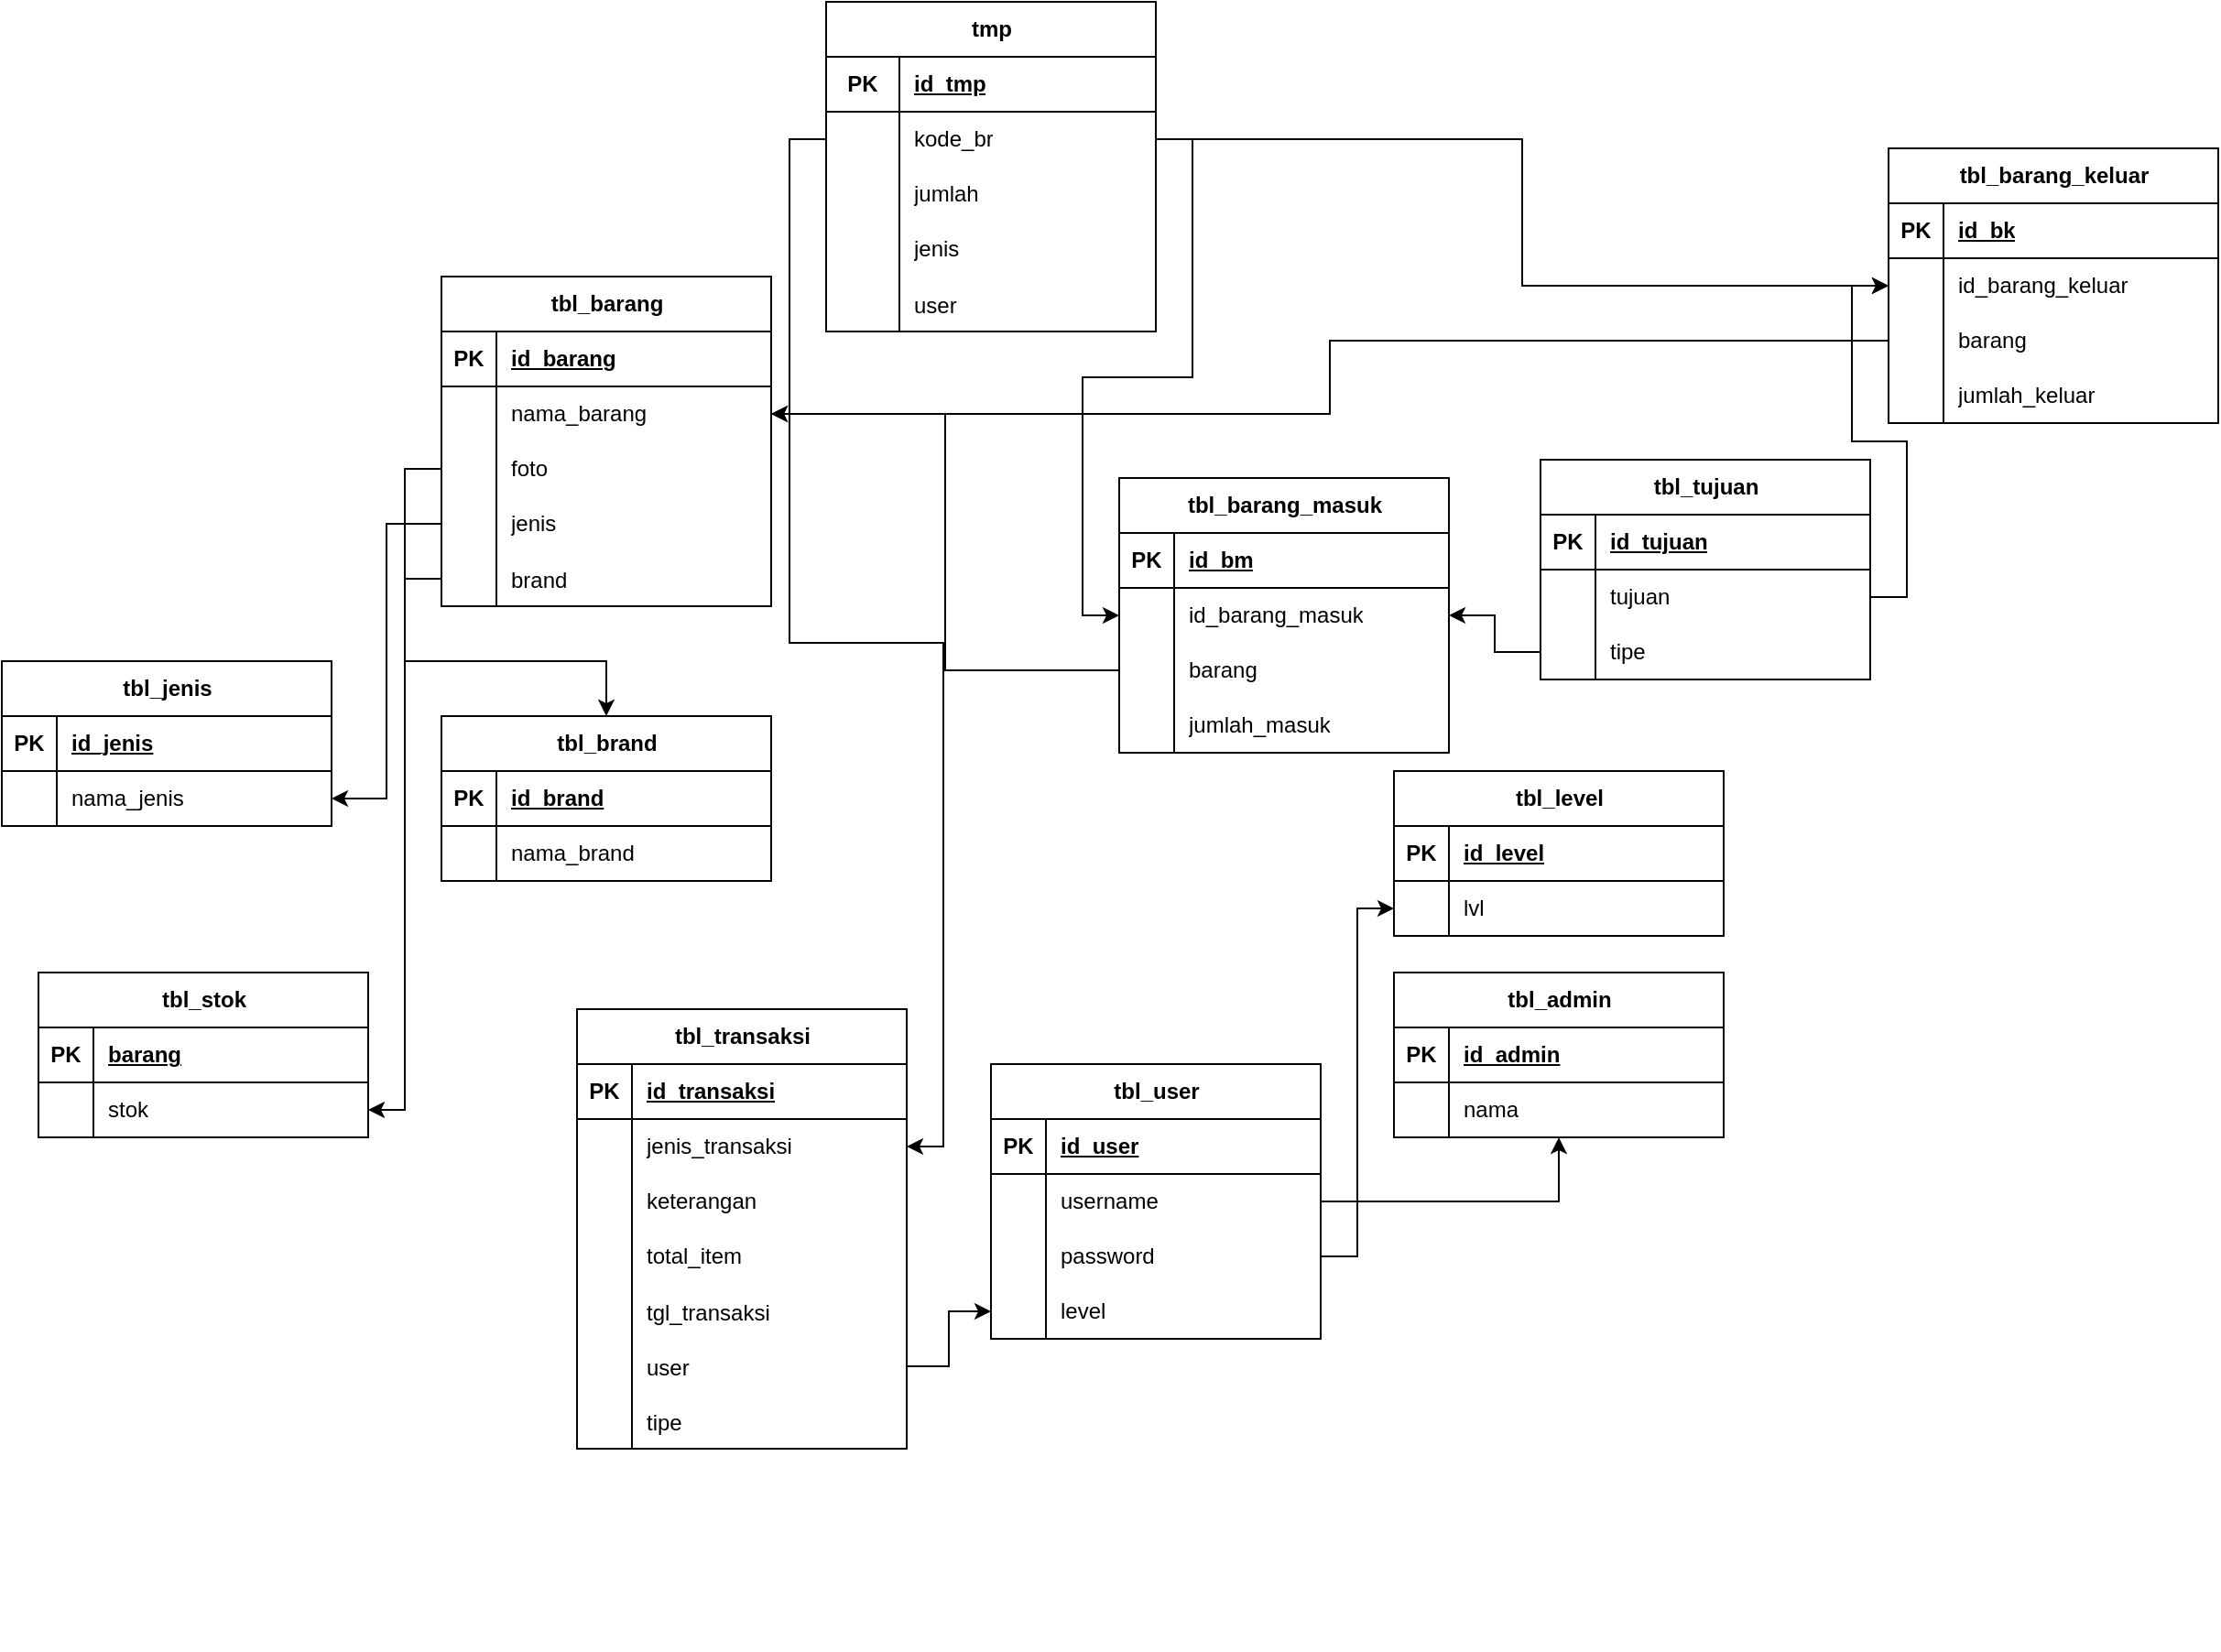 <mxfile version="21.6.5" type="github">
  <diagram name="Halaman-1" id="45WYbVgsrkK7jO_90EZm">
    <mxGraphModel dx="1750" dy="2124" grid="1" gridSize="10" guides="1" tooltips="1" connect="1" arrows="1" fold="1" page="1" pageScale="1" pageWidth="827" pageHeight="1169" math="0" shadow="0">
      <root>
        <mxCell id="0" />
        <mxCell id="1" parent="0" />
        <mxCell id="jUeEOdtiT_V-dBSOsI9o-40" value="tbl_tujuan" style="shape=table;startSize=30;container=1;collapsible=1;childLayout=tableLayout;fixedRows=1;rowLines=0;fontStyle=1;align=center;resizeLast=1;html=1;" parent="1" vertex="1">
          <mxGeometry x="850" y="180" width="180" height="120" as="geometry" />
        </mxCell>
        <mxCell id="jUeEOdtiT_V-dBSOsI9o-41" value="" style="shape=tableRow;horizontal=0;startSize=0;swimlaneHead=0;swimlaneBody=0;fillColor=none;collapsible=0;dropTarget=0;points=[[0,0.5],[1,0.5]];portConstraint=eastwest;top=0;left=0;right=0;bottom=1;" parent="jUeEOdtiT_V-dBSOsI9o-40" vertex="1">
          <mxGeometry y="30" width="180" height="30" as="geometry" />
        </mxCell>
        <mxCell id="jUeEOdtiT_V-dBSOsI9o-42" value="PK" style="shape=partialRectangle;connectable=0;fillColor=none;top=0;left=0;bottom=0;right=0;fontStyle=1;overflow=hidden;whiteSpace=wrap;html=1;" parent="jUeEOdtiT_V-dBSOsI9o-41" vertex="1">
          <mxGeometry width="30" height="30" as="geometry">
            <mxRectangle width="30" height="30" as="alternateBounds" />
          </mxGeometry>
        </mxCell>
        <mxCell id="jUeEOdtiT_V-dBSOsI9o-43" value="id_tujuan" style="shape=partialRectangle;connectable=0;fillColor=none;top=0;left=0;bottom=0;right=0;align=left;spacingLeft=6;fontStyle=5;overflow=hidden;whiteSpace=wrap;html=1;" parent="jUeEOdtiT_V-dBSOsI9o-41" vertex="1">
          <mxGeometry x="30" width="150" height="30" as="geometry">
            <mxRectangle width="150" height="30" as="alternateBounds" />
          </mxGeometry>
        </mxCell>
        <mxCell id="jUeEOdtiT_V-dBSOsI9o-44" value="" style="shape=tableRow;horizontal=0;startSize=0;swimlaneHead=0;swimlaneBody=0;fillColor=none;collapsible=0;dropTarget=0;points=[[0,0.5],[1,0.5]];portConstraint=eastwest;top=0;left=0;right=0;bottom=0;" parent="jUeEOdtiT_V-dBSOsI9o-40" vertex="1">
          <mxGeometry y="60" width="180" height="30" as="geometry" />
        </mxCell>
        <mxCell id="jUeEOdtiT_V-dBSOsI9o-45" value="" style="shape=partialRectangle;connectable=0;fillColor=none;top=0;left=0;bottom=0;right=0;editable=1;overflow=hidden;whiteSpace=wrap;html=1;" parent="jUeEOdtiT_V-dBSOsI9o-44" vertex="1">
          <mxGeometry width="30" height="30" as="geometry">
            <mxRectangle width="30" height="30" as="alternateBounds" />
          </mxGeometry>
        </mxCell>
        <mxCell id="jUeEOdtiT_V-dBSOsI9o-46" value="tujuan" style="shape=partialRectangle;connectable=0;fillColor=none;top=0;left=0;bottom=0;right=0;align=left;spacingLeft=6;overflow=hidden;whiteSpace=wrap;html=1;" parent="jUeEOdtiT_V-dBSOsI9o-44" vertex="1">
          <mxGeometry x="30" width="150" height="30" as="geometry">
            <mxRectangle width="150" height="30" as="alternateBounds" />
          </mxGeometry>
        </mxCell>
        <mxCell id="jUeEOdtiT_V-dBSOsI9o-47" value="" style="shape=tableRow;horizontal=0;startSize=0;swimlaneHead=0;swimlaneBody=0;fillColor=none;collapsible=0;dropTarget=0;points=[[0,0.5],[1,0.5]];portConstraint=eastwest;top=0;left=0;right=0;bottom=0;" parent="jUeEOdtiT_V-dBSOsI9o-40" vertex="1">
          <mxGeometry y="90" width="180" height="30" as="geometry" />
        </mxCell>
        <mxCell id="jUeEOdtiT_V-dBSOsI9o-48" value="" style="shape=partialRectangle;connectable=0;fillColor=none;top=0;left=0;bottom=0;right=0;editable=1;overflow=hidden;whiteSpace=wrap;html=1;" parent="jUeEOdtiT_V-dBSOsI9o-47" vertex="1">
          <mxGeometry width="30" height="30" as="geometry">
            <mxRectangle width="30" height="30" as="alternateBounds" />
          </mxGeometry>
        </mxCell>
        <mxCell id="jUeEOdtiT_V-dBSOsI9o-49" value="tipe" style="shape=partialRectangle;connectable=0;fillColor=none;top=0;left=0;bottom=0;right=0;align=left;spacingLeft=6;overflow=hidden;whiteSpace=wrap;html=1;" parent="jUeEOdtiT_V-dBSOsI9o-47" vertex="1">
          <mxGeometry x="30" width="150" height="30" as="geometry">
            <mxRectangle width="150" height="30" as="alternateBounds" />
          </mxGeometry>
        </mxCell>
        <mxCell id="jUeEOdtiT_V-dBSOsI9o-53" value="tbl_barang_keluar" style="shape=table;startSize=30;container=1;collapsible=1;childLayout=tableLayout;fixedRows=1;rowLines=0;fontStyle=1;align=center;resizeLast=1;html=1;" parent="1" vertex="1">
          <mxGeometry x="1040" y="10" width="180" height="150" as="geometry" />
        </mxCell>
        <mxCell id="jUeEOdtiT_V-dBSOsI9o-54" value="" style="shape=tableRow;horizontal=0;startSize=0;swimlaneHead=0;swimlaneBody=0;fillColor=none;collapsible=0;dropTarget=0;points=[[0,0.5],[1,0.5]];portConstraint=eastwest;top=0;left=0;right=0;bottom=1;" parent="jUeEOdtiT_V-dBSOsI9o-53" vertex="1">
          <mxGeometry y="30" width="180" height="30" as="geometry" />
        </mxCell>
        <mxCell id="jUeEOdtiT_V-dBSOsI9o-55" value="PK" style="shape=partialRectangle;connectable=0;fillColor=none;top=0;left=0;bottom=0;right=0;fontStyle=1;overflow=hidden;whiteSpace=wrap;html=1;" parent="jUeEOdtiT_V-dBSOsI9o-54" vertex="1">
          <mxGeometry width="30" height="30" as="geometry">
            <mxRectangle width="30" height="30" as="alternateBounds" />
          </mxGeometry>
        </mxCell>
        <mxCell id="jUeEOdtiT_V-dBSOsI9o-56" value="id_bk" style="shape=partialRectangle;connectable=0;fillColor=none;top=0;left=0;bottom=0;right=0;align=left;spacingLeft=6;fontStyle=5;overflow=hidden;whiteSpace=wrap;html=1;" parent="jUeEOdtiT_V-dBSOsI9o-54" vertex="1">
          <mxGeometry x="30" width="150" height="30" as="geometry">
            <mxRectangle width="150" height="30" as="alternateBounds" />
          </mxGeometry>
        </mxCell>
        <mxCell id="jUeEOdtiT_V-dBSOsI9o-57" value="" style="shape=tableRow;horizontal=0;startSize=0;swimlaneHead=0;swimlaneBody=0;fillColor=none;collapsible=0;dropTarget=0;points=[[0,0.5],[1,0.5]];portConstraint=eastwest;top=0;left=0;right=0;bottom=0;" parent="jUeEOdtiT_V-dBSOsI9o-53" vertex="1">
          <mxGeometry y="60" width="180" height="30" as="geometry" />
        </mxCell>
        <mxCell id="jUeEOdtiT_V-dBSOsI9o-58" value="" style="shape=partialRectangle;connectable=0;fillColor=none;top=0;left=0;bottom=0;right=0;editable=1;overflow=hidden;whiteSpace=wrap;html=1;" parent="jUeEOdtiT_V-dBSOsI9o-57" vertex="1">
          <mxGeometry width="30" height="30" as="geometry">
            <mxRectangle width="30" height="30" as="alternateBounds" />
          </mxGeometry>
        </mxCell>
        <mxCell id="jUeEOdtiT_V-dBSOsI9o-59" value="id_barang_keluar" style="shape=partialRectangle;connectable=0;fillColor=none;top=0;left=0;bottom=0;right=0;align=left;spacingLeft=6;overflow=hidden;whiteSpace=wrap;html=1;" parent="jUeEOdtiT_V-dBSOsI9o-57" vertex="1">
          <mxGeometry x="30" width="150" height="30" as="geometry">
            <mxRectangle width="150" height="30" as="alternateBounds" />
          </mxGeometry>
        </mxCell>
        <mxCell id="jUeEOdtiT_V-dBSOsI9o-60" value="" style="shape=tableRow;horizontal=0;startSize=0;swimlaneHead=0;swimlaneBody=0;fillColor=none;collapsible=0;dropTarget=0;points=[[0,0.5],[1,0.5]];portConstraint=eastwest;top=0;left=0;right=0;bottom=0;" parent="jUeEOdtiT_V-dBSOsI9o-53" vertex="1">
          <mxGeometry y="90" width="180" height="30" as="geometry" />
        </mxCell>
        <mxCell id="jUeEOdtiT_V-dBSOsI9o-61" value="" style="shape=partialRectangle;connectable=0;fillColor=none;top=0;left=0;bottom=0;right=0;editable=1;overflow=hidden;whiteSpace=wrap;html=1;" parent="jUeEOdtiT_V-dBSOsI9o-60" vertex="1">
          <mxGeometry width="30" height="30" as="geometry">
            <mxRectangle width="30" height="30" as="alternateBounds" />
          </mxGeometry>
        </mxCell>
        <mxCell id="jUeEOdtiT_V-dBSOsI9o-62" value="barang" style="shape=partialRectangle;connectable=0;fillColor=none;top=0;left=0;bottom=0;right=0;align=left;spacingLeft=6;overflow=hidden;whiteSpace=wrap;html=1;" parent="jUeEOdtiT_V-dBSOsI9o-60" vertex="1">
          <mxGeometry x="30" width="150" height="30" as="geometry">
            <mxRectangle width="150" height="30" as="alternateBounds" />
          </mxGeometry>
        </mxCell>
        <mxCell id="jUeEOdtiT_V-dBSOsI9o-63" value="" style="shape=tableRow;horizontal=0;startSize=0;swimlaneHead=0;swimlaneBody=0;fillColor=none;collapsible=0;dropTarget=0;points=[[0,0.5],[1,0.5]];portConstraint=eastwest;top=0;left=0;right=0;bottom=0;" parent="jUeEOdtiT_V-dBSOsI9o-53" vertex="1">
          <mxGeometry y="120" width="180" height="30" as="geometry" />
        </mxCell>
        <mxCell id="jUeEOdtiT_V-dBSOsI9o-64" value="" style="shape=partialRectangle;connectable=0;fillColor=none;top=0;left=0;bottom=0;right=0;editable=1;overflow=hidden;whiteSpace=wrap;html=1;" parent="jUeEOdtiT_V-dBSOsI9o-63" vertex="1">
          <mxGeometry width="30" height="30" as="geometry">
            <mxRectangle width="30" height="30" as="alternateBounds" />
          </mxGeometry>
        </mxCell>
        <mxCell id="jUeEOdtiT_V-dBSOsI9o-65" value="jumlah_keluar" style="shape=partialRectangle;connectable=0;fillColor=none;top=0;left=0;bottom=0;right=0;align=left;spacingLeft=6;overflow=hidden;whiteSpace=wrap;html=1;" parent="jUeEOdtiT_V-dBSOsI9o-63" vertex="1">
          <mxGeometry x="30" width="150" height="30" as="geometry">
            <mxRectangle width="150" height="30" as="alternateBounds" />
          </mxGeometry>
        </mxCell>
        <mxCell id="jUeEOdtiT_V-dBSOsI9o-66" value="tbl_admin" style="shape=table;startSize=30;container=1;collapsible=1;childLayout=tableLayout;fixedRows=1;rowLines=0;fontStyle=1;align=center;resizeLast=1;html=1;" parent="1" vertex="1">
          <mxGeometry x="770" y="460" width="180" height="90" as="geometry" />
        </mxCell>
        <mxCell id="jUeEOdtiT_V-dBSOsI9o-67" value="" style="shape=tableRow;horizontal=0;startSize=0;swimlaneHead=0;swimlaneBody=0;fillColor=none;collapsible=0;dropTarget=0;points=[[0,0.5],[1,0.5]];portConstraint=eastwest;top=0;left=0;right=0;bottom=1;" parent="jUeEOdtiT_V-dBSOsI9o-66" vertex="1">
          <mxGeometry y="30" width="180" height="30" as="geometry" />
        </mxCell>
        <mxCell id="jUeEOdtiT_V-dBSOsI9o-68" value="PK" style="shape=partialRectangle;connectable=0;fillColor=none;top=0;left=0;bottom=0;right=0;fontStyle=1;overflow=hidden;whiteSpace=wrap;html=1;" parent="jUeEOdtiT_V-dBSOsI9o-67" vertex="1">
          <mxGeometry width="30" height="30" as="geometry">
            <mxRectangle width="30" height="30" as="alternateBounds" />
          </mxGeometry>
        </mxCell>
        <mxCell id="jUeEOdtiT_V-dBSOsI9o-69" value="id_admin" style="shape=partialRectangle;connectable=0;fillColor=none;top=0;left=0;bottom=0;right=0;align=left;spacingLeft=6;fontStyle=5;overflow=hidden;whiteSpace=wrap;html=1;" parent="jUeEOdtiT_V-dBSOsI9o-67" vertex="1">
          <mxGeometry x="30" width="150" height="30" as="geometry">
            <mxRectangle width="150" height="30" as="alternateBounds" />
          </mxGeometry>
        </mxCell>
        <mxCell id="jUeEOdtiT_V-dBSOsI9o-70" value="" style="shape=tableRow;horizontal=0;startSize=0;swimlaneHead=0;swimlaneBody=0;fillColor=none;collapsible=0;dropTarget=0;points=[[0,0.5],[1,0.5]];portConstraint=eastwest;top=0;left=0;right=0;bottom=0;" parent="jUeEOdtiT_V-dBSOsI9o-66" vertex="1">
          <mxGeometry y="60" width="180" height="30" as="geometry" />
        </mxCell>
        <mxCell id="jUeEOdtiT_V-dBSOsI9o-71" value="" style="shape=partialRectangle;connectable=0;fillColor=none;top=0;left=0;bottom=0;right=0;editable=1;overflow=hidden;whiteSpace=wrap;html=1;" parent="jUeEOdtiT_V-dBSOsI9o-70" vertex="1">
          <mxGeometry width="30" height="30" as="geometry">
            <mxRectangle width="30" height="30" as="alternateBounds" />
          </mxGeometry>
        </mxCell>
        <mxCell id="jUeEOdtiT_V-dBSOsI9o-72" value="nama" style="shape=partialRectangle;connectable=0;fillColor=none;top=0;left=0;bottom=0;right=0;align=left;spacingLeft=6;overflow=hidden;whiteSpace=wrap;html=1;" parent="jUeEOdtiT_V-dBSOsI9o-70" vertex="1">
          <mxGeometry x="30" width="150" height="30" as="geometry">
            <mxRectangle width="150" height="30" as="alternateBounds" />
          </mxGeometry>
        </mxCell>
        <mxCell id="jUeEOdtiT_V-dBSOsI9o-79" value="tbl_jenis" style="shape=table;startSize=30;container=1;collapsible=1;childLayout=tableLayout;fixedRows=1;rowLines=0;fontStyle=1;align=center;resizeLast=1;html=1;" parent="1" vertex="1">
          <mxGeometry x="10" y="290" width="180" height="90" as="geometry" />
        </mxCell>
        <mxCell id="jUeEOdtiT_V-dBSOsI9o-80" value="" style="shape=tableRow;horizontal=0;startSize=0;swimlaneHead=0;swimlaneBody=0;fillColor=none;collapsible=0;dropTarget=0;points=[[0,0.5],[1,0.5]];portConstraint=eastwest;top=0;left=0;right=0;bottom=1;" parent="jUeEOdtiT_V-dBSOsI9o-79" vertex="1">
          <mxGeometry y="30" width="180" height="30" as="geometry" />
        </mxCell>
        <mxCell id="jUeEOdtiT_V-dBSOsI9o-81" value="PK" style="shape=partialRectangle;connectable=0;fillColor=none;top=0;left=0;bottom=0;right=0;fontStyle=1;overflow=hidden;whiteSpace=wrap;html=1;" parent="jUeEOdtiT_V-dBSOsI9o-80" vertex="1">
          <mxGeometry width="30" height="30" as="geometry">
            <mxRectangle width="30" height="30" as="alternateBounds" />
          </mxGeometry>
        </mxCell>
        <mxCell id="jUeEOdtiT_V-dBSOsI9o-82" value="id_jenis" style="shape=partialRectangle;connectable=0;fillColor=none;top=0;left=0;bottom=0;right=0;align=left;spacingLeft=6;fontStyle=5;overflow=hidden;whiteSpace=wrap;html=1;" parent="jUeEOdtiT_V-dBSOsI9o-80" vertex="1">
          <mxGeometry x="30" width="150" height="30" as="geometry">
            <mxRectangle width="150" height="30" as="alternateBounds" />
          </mxGeometry>
        </mxCell>
        <mxCell id="jUeEOdtiT_V-dBSOsI9o-83" value="" style="shape=tableRow;horizontal=0;startSize=0;swimlaneHead=0;swimlaneBody=0;fillColor=none;collapsible=0;dropTarget=0;points=[[0,0.5],[1,0.5]];portConstraint=eastwest;top=0;left=0;right=0;bottom=0;" parent="jUeEOdtiT_V-dBSOsI9o-79" vertex="1">
          <mxGeometry y="60" width="180" height="30" as="geometry" />
        </mxCell>
        <mxCell id="jUeEOdtiT_V-dBSOsI9o-84" value="" style="shape=partialRectangle;connectable=0;fillColor=none;top=0;left=0;bottom=0;right=0;editable=1;overflow=hidden;whiteSpace=wrap;html=1;" parent="jUeEOdtiT_V-dBSOsI9o-83" vertex="1">
          <mxGeometry width="30" height="30" as="geometry">
            <mxRectangle width="30" height="30" as="alternateBounds" />
          </mxGeometry>
        </mxCell>
        <mxCell id="jUeEOdtiT_V-dBSOsI9o-85" value="nama_jenis" style="shape=partialRectangle;connectable=0;fillColor=none;top=0;left=0;bottom=0;right=0;align=left;spacingLeft=6;overflow=hidden;whiteSpace=wrap;html=1;" parent="jUeEOdtiT_V-dBSOsI9o-83" vertex="1">
          <mxGeometry x="30" width="150" height="30" as="geometry">
            <mxRectangle width="150" height="30" as="alternateBounds" />
          </mxGeometry>
        </mxCell>
        <mxCell id="jUeEOdtiT_V-dBSOsI9o-92" value="tbl_barang_masuk" style="shape=table;startSize=30;container=1;collapsible=1;childLayout=tableLayout;fixedRows=1;rowLines=0;fontStyle=1;align=center;resizeLast=1;html=1;" parent="1" vertex="1">
          <mxGeometry x="620" y="190" width="180" height="150" as="geometry" />
        </mxCell>
        <mxCell id="jUeEOdtiT_V-dBSOsI9o-93" value="" style="shape=tableRow;horizontal=0;startSize=0;swimlaneHead=0;swimlaneBody=0;fillColor=none;collapsible=0;dropTarget=0;points=[[0,0.5],[1,0.5]];portConstraint=eastwest;top=0;left=0;right=0;bottom=1;" parent="jUeEOdtiT_V-dBSOsI9o-92" vertex="1">
          <mxGeometry y="30" width="180" height="30" as="geometry" />
        </mxCell>
        <mxCell id="jUeEOdtiT_V-dBSOsI9o-94" value="PK" style="shape=partialRectangle;connectable=0;fillColor=none;top=0;left=0;bottom=0;right=0;fontStyle=1;overflow=hidden;whiteSpace=wrap;html=1;" parent="jUeEOdtiT_V-dBSOsI9o-93" vertex="1">
          <mxGeometry width="30" height="30" as="geometry">
            <mxRectangle width="30" height="30" as="alternateBounds" />
          </mxGeometry>
        </mxCell>
        <mxCell id="jUeEOdtiT_V-dBSOsI9o-95" value="id_bm" style="shape=partialRectangle;connectable=0;fillColor=none;top=0;left=0;bottom=0;right=0;align=left;spacingLeft=6;fontStyle=5;overflow=hidden;whiteSpace=wrap;html=1;" parent="jUeEOdtiT_V-dBSOsI9o-93" vertex="1">
          <mxGeometry x="30" width="150" height="30" as="geometry">
            <mxRectangle width="150" height="30" as="alternateBounds" />
          </mxGeometry>
        </mxCell>
        <mxCell id="jUeEOdtiT_V-dBSOsI9o-96" value="" style="shape=tableRow;horizontal=0;startSize=0;swimlaneHead=0;swimlaneBody=0;fillColor=none;collapsible=0;dropTarget=0;points=[[0,0.5],[1,0.5]];portConstraint=eastwest;top=0;left=0;right=0;bottom=0;" parent="jUeEOdtiT_V-dBSOsI9o-92" vertex="1">
          <mxGeometry y="60" width="180" height="30" as="geometry" />
        </mxCell>
        <mxCell id="jUeEOdtiT_V-dBSOsI9o-97" value="" style="shape=partialRectangle;connectable=0;fillColor=none;top=0;left=0;bottom=0;right=0;editable=1;overflow=hidden;whiteSpace=wrap;html=1;" parent="jUeEOdtiT_V-dBSOsI9o-96" vertex="1">
          <mxGeometry width="30" height="30" as="geometry">
            <mxRectangle width="30" height="30" as="alternateBounds" />
          </mxGeometry>
        </mxCell>
        <mxCell id="jUeEOdtiT_V-dBSOsI9o-98" value="id_barang_masuk" style="shape=partialRectangle;connectable=0;fillColor=none;top=0;left=0;bottom=0;right=0;align=left;spacingLeft=6;overflow=hidden;whiteSpace=wrap;html=1;" parent="jUeEOdtiT_V-dBSOsI9o-96" vertex="1">
          <mxGeometry x="30" width="150" height="30" as="geometry">
            <mxRectangle width="150" height="30" as="alternateBounds" />
          </mxGeometry>
        </mxCell>
        <mxCell id="jUeEOdtiT_V-dBSOsI9o-99" value="" style="shape=tableRow;horizontal=0;startSize=0;swimlaneHead=0;swimlaneBody=0;fillColor=none;collapsible=0;dropTarget=0;points=[[0,0.5],[1,0.5]];portConstraint=eastwest;top=0;left=0;right=0;bottom=0;" parent="jUeEOdtiT_V-dBSOsI9o-92" vertex="1">
          <mxGeometry y="90" width="180" height="30" as="geometry" />
        </mxCell>
        <mxCell id="jUeEOdtiT_V-dBSOsI9o-100" value="" style="shape=partialRectangle;connectable=0;fillColor=none;top=0;left=0;bottom=0;right=0;editable=1;overflow=hidden;whiteSpace=wrap;html=1;" parent="jUeEOdtiT_V-dBSOsI9o-99" vertex="1">
          <mxGeometry width="30" height="30" as="geometry">
            <mxRectangle width="30" height="30" as="alternateBounds" />
          </mxGeometry>
        </mxCell>
        <mxCell id="jUeEOdtiT_V-dBSOsI9o-101" value="barang" style="shape=partialRectangle;connectable=0;fillColor=none;top=0;left=0;bottom=0;right=0;align=left;spacingLeft=6;overflow=hidden;whiteSpace=wrap;html=1;" parent="jUeEOdtiT_V-dBSOsI9o-99" vertex="1">
          <mxGeometry x="30" width="150" height="30" as="geometry">
            <mxRectangle width="150" height="30" as="alternateBounds" />
          </mxGeometry>
        </mxCell>
        <mxCell id="jUeEOdtiT_V-dBSOsI9o-102" value="" style="shape=tableRow;horizontal=0;startSize=0;swimlaneHead=0;swimlaneBody=0;fillColor=none;collapsible=0;dropTarget=0;points=[[0,0.5],[1,0.5]];portConstraint=eastwest;top=0;left=0;right=0;bottom=0;" parent="jUeEOdtiT_V-dBSOsI9o-92" vertex="1">
          <mxGeometry y="120" width="180" height="30" as="geometry" />
        </mxCell>
        <mxCell id="jUeEOdtiT_V-dBSOsI9o-103" value="" style="shape=partialRectangle;connectable=0;fillColor=none;top=0;left=0;bottom=0;right=0;editable=1;overflow=hidden;whiteSpace=wrap;html=1;" parent="jUeEOdtiT_V-dBSOsI9o-102" vertex="1">
          <mxGeometry width="30" height="30" as="geometry">
            <mxRectangle width="30" height="30" as="alternateBounds" />
          </mxGeometry>
        </mxCell>
        <mxCell id="jUeEOdtiT_V-dBSOsI9o-104" value="jumlah_masuk" style="shape=partialRectangle;connectable=0;fillColor=none;top=0;left=0;bottom=0;right=0;align=left;spacingLeft=6;overflow=hidden;whiteSpace=wrap;html=1;" parent="jUeEOdtiT_V-dBSOsI9o-102" vertex="1">
          <mxGeometry x="30" width="150" height="30" as="geometry">
            <mxRectangle width="150" height="30" as="alternateBounds" />
          </mxGeometry>
        </mxCell>
        <mxCell id="jUeEOdtiT_V-dBSOsI9o-105" value="tbl_user" style="shape=table;startSize=30;container=1;collapsible=1;childLayout=tableLayout;fixedRows=1;rowLines=0;fontStyle=1;align=center;resizeLast=1;html=1;" parent="1" vertex="1">
          <mxGeometry x="550" y="510" width="180" height="150" as="geometry" />
        </mxCell>
        <mxCell id="jUeEOdtiT_V-dBSOsI9o-106" value="" style="shape=tableRow;horizontal=0;startSize=0;swimlaneHead=0;swimlaneBody=0;fillColor=none;collapsible=0;dropTarget=0;points=[[0,0.5],[1,0.5]];portConstraint=eastwest;top=0;left=0;right=0;bottom=1;" parent="jUeEOdtiT_V-dBSOsI9o-105" vertex="1">
          <mxGeometry y="30" width="180" height="30" as="geometry" />
        </mxCell>
        <mxCell id="jUeEOdtiT_V-dBSOsI9o-107" value="PK" style="shape=partialRectangle;connectable=0;fillColor=none;top=0;left=0;bottom=0;right=0;fontStyle=1;overflow=hidden;whiteSpace=wrap;html=1;" parent="jUeEOdtiT_V-dBSOsI9o-106" vertex="1">
          <mxGeometry width="30" height="30" as="geometry">
            <mxRectangle width="30" height="30" as="alternateBounds" />
          </mxGeometry>
        </mxCell>
        <mxCell id="jUeEOdtiT_V-dBSOsI9o-108" value="id_user" style="shape=partialRectangle;connectable=0;fillColor=none;top=0;left=0;bottom=0;right=0;align=left;spacingLeft=6;fontStyle=5;overflow=hidden;whiteSpace=wrap;html=1;" parent="jUeEOdtiT_V-dBSOsI9o-106" vertex="1">
          <mxGeometry x="30" width="150" height="30" as="geometry">
            <mxRectangle width="150" height="30" as="alternateBounds" />
          </mxGeometry>
        </mxCell>
        <mxCell id="jUeEOdtiT_V-dBSOsI9o-109" value="" style="shape=tableRow;horizontal=0;startSize=0;swimlaneHead=0;swimlaneBody=0;fillColor=none;collapsible=0;dropTarget=0;points=[[0,0.5],[1,0.5]];portConstraint=eastwest;top=0;left=0;right=0;bottom=0;" parent="jUeEOdtiT_V-dBSOsI9o-105" vertex="1">
          <mxGeometry y="60" width="180" height="30" as="geometry" />
        </mxCell>
        <mxCell id="jUeEOdtiT_V-dBSOsI9o-110" value="" style="shape=partialRectangle;connectable=0;fillColor=none;top=0;left=0;bottom=0;right=0;editable=1;overflow=hidden;whiteSpace=wrap;html=1;" parent="jUeEOdtiT_V-dBSOsI9o-109" vertex="1">
          <mxGeometry width="30" height="30" as="geometry">
            <mxRectangle width="30" height="30" as="alternateBounds" />
          </mxGeometry>
        </mxCell>
        <mxCell id="jUeEOdtiT_V-dBSOsI9o-111" value="username" style="shape=partialRectangle;connectable=0;fillColor=none;top=0;left=0;bottom=0;right=0;align=left;spacingLeft=6;overflow=hidden;whiteSpace=wrap;html=1;" parent="jUeEOdtiT_V-dBSOsI9o-109" vertex="1">
          <mxGeometry x="30" width="150" height="30" as="geometry">
            <mxRectangle width="150" height="30" as="alternateBounds" />
          </mxGeometry>
        </mxCell>
        <mxCell id="jUeEOdtiT_V-dBSOsI9o-112" value="" style="shape=tableRow;horizontal=0;startSize=0;swimlaneHead=0;swimlaneBody=0;fillColor=none;collapsible=0;dropTarget=0;points=[[0,0.5],[1,0.5]];portConstraint=eastwest;top=0;left=0;right=0;bottom=0;" parent="jUeEOdtiT_V-dBSOsI9o-105" vertex="1">
          <mxGeometry y="90" width="180" height="30" as="geometry" />
        </mxCell>
        <mxCell id="jUeEOdtiT_V-dBSOsI9o-113" value="" style="shape=partialRectangle;connectable=0;fillColor=none;top=0;left=0;bottom=0;right=0;editable=1;overflow=hidden;whiteSpace=wrap;html=1;" parent="jUeEOdtiT_V-dBSOsI9o-112" vertex="1">
          <mxGeometry width="30" height="30" as="geometry">
            <mxRectangle width="30" height="30" as="alternateBounds" />
          </mxGeometry>
        </mxCell>
        <mxCell id="jUeEOdtiT_V-dBSOsI9o-114" value="password" style="shape=partialRectangle;connectable=0;fillColor=none;top=0;left=0;bottom=0;right=0;align=left;spacingLeft=6;overflow=hidden;whiteSpace=wrap;html=1;" parent="jUeEOdtiT_V-dBSOsI9o-112" vertex="1">
          <mxGeometry x="30" width="150" height="30" as="geometry">
            <mxRectangle width="150" height="30" as="alternateBounds" />
          </mxGeometry>
        </mxCell>
        <mxCell id="jUeEOdtiT_V-dBSOsI9o-115" value="" style="shape=tableRow;horizontal=0;startSize=0;swimlaneHead=0;swimlaneBody=0;fillColor=none;collapsible=0;dropTarget=0;points=[[0,0.5],[1,0.5]];portConstraint=eastwest;top=0;left=0;right=0;bottom=0;" parent="jUeEOdtiT_V-dBSOsI9o-105" vertex="1">
          <mxGeometry y="120" width="180" height="30" as="geometry" />
        </mxCell>
        <mxCell id="jUeEOdtiT_V-dBSOsI9o-116" value="" style="shape=partialRectangle;connectable=0;fillColor=none;top=0;left=0;bottom=0;right=0;editable=1;overflow=hidden;whiteSpace=wrap;html=1;" parent="jUeEOdtiT_V-dBSOsI9o-115" vertex="1">
          <mxGeometry width="30" height="30" as="geometry">
            <mxRectangle width="30" height="30" as="alternateBounds" />
          </mxGeometry>
        </mxCell>
        <mxCell id="jUeEOdtiT_V-dBSOsI9o-117" value="level" style="shape=partialRectangle;connectable=0;fillColor=none;top=0;left=0;bottom=0;right=0;align=left;spacingLeft=6;overflow=hidden;whiteSpace=wrap;html=1;" parent="jUeEOdtiT_V-dBSOsI9o-115" vertex="1">
          <mxGeometry x="30" width="150" height="30" as="geometry">
            <mxRectangle width="150" height="30" as="alternateBounds" />
          </mxGeometry>
        </mxCell>
        <mxCell id="jUeEOdtiT_V-dBSOsI9o-118" value="tbl_brand" style="shape=table;startSize=30;container=1;collapsible=1;childLayout=tableLayout;fixedRows=1;rowLines=0;fontStyle=1;align=center;resizeLast=1;html=1;" parent="1" vertex="1">
          <mxGeometry x="250" y="320" width="180" height="90" as="geometry" />
        </mxCell>
        <mxCell id="jUeEOdtiT_V-dBSOsI9o-119" value="" style="shape=tableRow;horizontal=0;startSize=0;swimlaneHead=0;swimlaneBody=0;fillColor=none;collapsible=0;dropTarget=0;points=[[0,0.5],[1,0.5]];portConstraint=eastwest;top=0;left=0;right=0;bottom=1;" parent="jUeEOdtiT_V-dBSOsI9o-118" vertex="1">
          <mxGeometry y="30" width="180" height="30" as="geometry" />
        </mxCell>
        <mxCell id="jUeEOdtiT_V-dBSOsI9o-120" value="PK" style="shape=partialRectangle;connectable=0;fillColor=none;top=0;left=0;bottom=0;right=0;fontStyle=1;overflow=hidden;whiteSpace=wrap;html=1;" parent="jUeEOdtiT_V-dBSOsI9o-119" vertex="1">
          <mxGeometry width="30" height="30" as="geometry">
            <mxRectangle width="30" height="30" as="alternateBounds" />
          </mxGeometry>
        </mxCell>
        <mxCell id="jUeEOdtiT_V-dBSOsI9o-121" value="id_brand" style="shape=partialRectangle;connectable=0;fillColor=none;top=0;left=0;bottom=0;right=0;align=left;spacingLeft=6;fontStyle=5;overflow=hidden;whiteSpace=wrap;html=1;" parent="jUeEOdtiT_V-dBSOsI9o-119" vertex="1">
          <mxGeometry x="30" width="150" height="30" as="geometry">
            <mxRectangle width="150" height="30" as="alternateBounds" />
          </mxGeometry>
        </mxCell>
        <mxCell id="jUeEOdtiT_V-dBSOsI9o-122" value="" style="shape=tableRow;horizontal=0;startSize=0;swimlaneHead=0;swimlaneBody=0;fillColor=none;collapsible=0;dropTarget=0;points=[[0,0.5],[1,0.5]];portConstraint=eastwest;top=0;left=0;right=0;bottom=0;" parent="jUeEOdtiT_V-dBSOsI9o-118" vertex="1">
          <mxGeometry y="60" width="180" height="30" as="geometry" />
        </mxCell>
        <mxCell id="jUeEOdtiT_V-dBSOsI9o-123" value="" style="shape=partialRectangle;connectable=0;fillColor=none;top=0;left=0;bottom=0;right=0;editable=1;overflow=hidden;whiteSpace=wrap;html=1;" parent="jUeEOdtiT_V-dBSOsI9o-122" vertex="1">
          <mxGeometry width="30" height="30" as="geometry">
            <mxRectangle width="30" height="30" as="alternateBounds" />
          </mxGeometry>
        </mxCell>
        <mxCell id="jUeEOdtiT_V-dBSOsI9o-124" value="nama_brand" style="shape=partialRectangle;connectable=0;fillColor=none;top=0;left=0;bottom=0;right=0;align=left;spacingLeft=6;overflow=hidden;whiteSpace=wrap;html=1;" parent="jUeEOdtiT_V-dBSOsI9o-122" vertex="1">
          <mxGeometry x="30" width="150" height="30" as="geometry">
            <mxRectangle width="150" height="30" as="alternateBounds" />
          </mxGeometry>
        </mxCell>
        <mxCell id="zEl71TWhz-UE-kp6LL9W-14" value="tbl_level" style="shape=table;startSize=30;container=1;collapsible=1;childLayout=tableLayout;fixedRows=1;rowLines=0;fontStyle=1;align=center;resizeLast=1;html=1;" vertex="1" parent="1">
          <mxGeometry x="770" y="350" width="180" height="90" as="geometry" />
        </mxCell>
        <mxCell id="zEl71TWhz-UE-kp6LL9W-15" value="" style="shape=tableRow;horizontal=0;startSize=0;swimlaneHead=0;swimlaneBody=0;fillColor=none;collapsible=0;dropTarget=0;points=[[0,0.5],[1,0.5]];portConstraint=eastwest;top=0;left=0;right=0;bottom=1;" vertex="1" parent="zEl71TWhz-UE-kp6LL9W-14">
          <mxGeometry y="30" width="180" height="30" as="geometry" />
        </mxCell>
        <mxCell id="zEl71TWhz-UE-kp6LL9W-16" value="PK" style="shape=partialRectangle;connectable=0;fillColor=none;top=0;left=0;bottom=0;right=0;fontStyle=1;overflow=hidden;whiteSpace=wrap;html=1;" vertex="1" parent="zEl71TWhz-UE-kp6LL9W-15">
          <mxGeometry width="30" height="30" as="geometry">
            <mxRectangle width="30" height="30" as="alternateBounds" />
          </mxGeometry>
        </mxCell>
        <mxCell id="zEl71TWhz-UE-kp6LL9W-17" value="id_level" style="shape=partialRectangle;connectable=0;fillColor=none;top=0;left=0;bottom=0;right=0;align=left;spacingLeft=6;fontStyle=5;overflow=hidden;whiteSpace=wrap;html=1;" vertex="1" parent="zEl71TWhz-UE-kp6LL9W-15">
          <mxGeometry x="30" width="150" height="30" as="geometry">
            <mxRectangle width="150" height="30" as="alternateBounds" />
          </mxGeometry>
        </mxCell>
        <mxCell id="zEl71TWhz-UE-kp6LL9W-18" value="" style="shape=tableRow;horizontal=0;startSize=0;swimlaneHead=0;swimlaneBody=0;fillColor=none;collapsible=0;dropTarget=0;points=[[0,0.5],[1,0.5]];portConstraint=eastwest;top=0;left=0;right=0;bottom=0;" vertex="1" parent="zEl71TWhz-UE-kp6LL9W-14">
          <mxGeometry y="60" width="180" height="30" as="geometry" />
        </mxCell>
        <mxCell id="zEl71TWhz-UE-kp6LL9W-19" value="" style="shape=partialRectangle;connectable=0;fillColor=none;top=0;left=0;bottom=0;right=0;editable=1;overflow=hidden;whiteSpace=wrap;html=1;" vertex="1" parent="zEl71TWhz-UE-kp6LL9W-18">
          <mxGeometry width="30" height="30" as="geometry">
            <mxRectangle width="30" height="30" as="alternateBounds" />
          </mxGeometry>
        </mxCell>
        <mxCell id="zEl71TWhz-UE-kp6LL9W-20" value="lvl" style="shape=partialRectangle;connectable=0;fillColor=none;top=0;left=0;bottom=0;right=0;align=left;spacingLeft=6;overflow=hidden;whiteSpace=wrap;html=1;" vertex="1" parent="zEl71TWhz-UE-kp6LL9W-18">
          <mxGeometry x="30" width="150" height="30" as="geometry">
            <mxRectangle width="150" height="30" as="alternateBounds" />
          </mxGeometry>
        </mxCell>
        <mxCell id="zEl71TWhz-UE-kp6LL9W-28" value="" style="shape=partialRectangle;connectable=0;fillColor=none;top=0;left=0;bottom=0;right=0;editable=1;overflow=hidden;whiteSpace=wrap;html=1;" vertex="1" parent="1">
          <mxGeometry x="20" y="170" width="30" height="30" as="geometry">
            <mxRectangle width="30" height="30" as="alternateBounds" />
          </mxGeometry>
        </mxCell>
        <mxCell id="zEl71TWhz-UE-kp6LL9W-31" value="" style="group" vertex="1" connectable="0" parent="1">
          <mxGeometry x="460" y="-70" width="180" height="180" as="geometry" />
        </mxCell>
        <mxCell id="jUeEOdtiT_V-dBSOsI9o-1" value="tmp" style="shape=table;startSize=30;container=1;collapsible=1;childLayout=tableLayout;fixedRows=1;rowLines=0;fontStyle=1;align=center;resizeLast=1;html=1;" parent="zEl71TWhz-UE-kp6LL9W-31" vertex="1">
          <mxGeometry width="180" height="180" as="geometry" />
        </mxCell>
        <mxCell id="jUeEOdtiT_V-dBSOsI9o-2" value="" style="shape=tableRow;horizontal=0;startSize=0;swimlaneHead=0;swimlaneBody=0;fillColor=none;collapsible=0;dropTarget=0;points=[[0,0.5],[1,0.5]];portConstraint=eastwest;top=0;left=0;right=0;bottom=1;" parent="jUeEOdtiT_V-dBSOsI9o-1" vertex="1">
          <mxGeometry y="30" width="180" height="30" as="geometry" />
        </mxCell>
        <mxCell id="jUeEOdtiT_V-dBSOsI9o-3" value="PK" style="shape=partialRectangle;connectable=0;fillColor=none;top=0;left=0;bottom=0;right=0;fontStyle=1;overflow=hidden;whiteSpace=wrap;html=1;" parent="jUeEOdtiT_V-dBSOsI9o-2" vertex="1">
          <mxGeometry width="40" height="30" as="geometry">
            <mxRectangle width="40" height="30" as="alternateBounds" />
          </mxGeometry>
        </mxCell>
        <mxCell id="jUeEOdtiT_V-dBSOsI9o-4" value="id_tmp" style="shape=partialRectangle;connectable=0;fillColor=none;top=0;left=0;bottom=0;right=0;align=left;spacingLeft=6;fontStyle=5;overflow=hidden;whiteSpace=wrap;html=1;" parent="jUeEOdtiT_V-dBSOsI9o-2" vertex="1">
          <mxGeometry x="40" width="140" height="30" as="geometry">
            <mxRectangle width="140" height="30" as="alternateBounds" />
          </mxGeometry>
        </mxCell>
        <mxCell id="jUeEOdtiT_V-dBSOsI9o-5" value="" style="shape=tableRow;horizontal=0;startSize=0;swimlaneHead=0;swimlaneBody=0;fillColor=none;collapsible=0;dropTarget=0;points=[[0,0.5],[1,0.5]];portConstraint=eastwest;top=0;left=0;right=0;bottom=0;" parent="jUeEOdtiT_V-dBSOsI9o-1" vertex="1">
          <mxGeometry y="60" width="180" height="30" as="geometry" />
        </mxCell>
        <mxCell id="jUeEOdtiT_V-dBSOsI9o-6" value="" style="shape=partialRectangle;connectable=0;fillColor=none;top=0;left=0;bottom=0;right=0;editable=1;overflow=hidden;whiteSpace=wrap;html=1;" parent="jUeEOdtiT_V-dBSOsI9o-5" vertex="1">
          <mxGeometry width="40" height="30" as="geometry">
            <mxRectangle width="40" height="30" as="alternateBounds" />
          </mxGeometry>
        </mxCell>
        <mxCell id="jUeEOdtiT_V-dBSOsI9o-7" value="kode_br" style="shape=partialRectangle;connectable=0;fillColor=none;top=0;left=0;bottom=0;right=0;align=left;spacingLeft=6;overflow=hidden;whiteSpace=wrap;html=1;" parent="jUeEOdtiT_V-dBSOsI9o-5" vertex="1">
          <mxGeometry x="40" width="140" height="30" as="geometry">
            <mxRectangle width="140" height="30" as="alternateBounds" />
          </mxGeometry>
        </mxCell>
        <mxCell id="jUeEOdtiT_V-dBSOsI9o-8" value="" style="shape=tableRow;horizontal=0;startSize=0;swimlaneHead=0;swimlaneBody=0;fillColor=none;collapsible=0;dropTarget=0;points=[[0,0.5],[1,0.5]];portConstraint=eastwest;top=0;left=0;right=0;bottom=0;" parent="jUeEOdtiT_V-dBSOsI9o-1" vertex="1">
          <mxGeometry y="90" width="180" height="30" as="geometry" />
        </mxCell>
        <mxCell id="jUeEOdtiT_V-dBSOsI9o-9" value="" style="shape=partialRectangle;connectable=0;fillColor=none;top=0;left=0;bottom=0;right=0;editable=1;overflow=hidden;whiteSpace=wrap;html=1;" parent="jUeEOdtiT_V-dBSOsI9o-8" vertex="1">
          <mxGeometry width="40" height="30" as="geometry">
            <mxRectangle width="40" height="30" as="alternateBounds" />
          </mxGeometry>
        </mxCell>
        <mxCell id="jUeEOdtiT_V-dBSOsI9o-10" value="jumlah" style="shape=partialRectangle;connectable=0;fillColor=none;top=0;left=0;bottom=0;right=0;align=left;spacingLeft=6;overflow=hidden;whiteSpace=wrap;html=1;" parent="jUeEOdtiT_V-dBSOsI9o-8" vertex="1">
          <mxGeometry x="40" width="140" height="30" as="geometry">
            <mxRectangle width="140" height="30" as="alternateBounds" />
          </mxGeometry>
        </mxCell>
        <mxCell id="jUeEOdtiT_V-dBSOsI9o-11" value="" style="shape=tableRow;horizontal=0;startSize=0;swimlaneHead=0;swimlaneBody=0;fillColor=none;collapsible=0;dropTarget=0;points=[[0,0.5],[1,0.5]];portConstraint=eastwest;top=0;left=0;right=0;bottom=0;" parent="jUeEOdtiT_V-dBSOsI9o-1" vertex="1">
          <mxGeometry y="120" width="180" height="30" as="geometry" />
        </mxCell>
        <mxCell id="jUeEOdtiT_V-dBSOsI9o-12" value="" style="shape=partialRectangle;connectable=0;fillColor=none;top=0;left=0;bottom=0;right=0;editable=1;overflow=hidden;whiteSpace=wrap;html=1;" parent="jUeEOdtiT_V-dBSOsI9o-11" vertex="1">
          <mxGeometry width="40" height="30" as="geometry">
            <mxRectangle width="40" height="30" as="alternateBounds" />
          </mxGeometry>
        </mxCell>
        <mxCell id="jUeEOdtiT_V-dBSOsI9o-13" value="jenis" style="shape=partialRectangle;connectable=0;fillColor=none;top=0;left=0;bottom=0;right=0;align=left;spacingLeft=6;overflow=hidden;whiteSpace=wrap;html=1;" parent="jUeEOdtiT_V-dBSOsI9o-11" vertex="1">
          <mxGeometry x="40" width="140" height="30" as="geometry">
            <mxRectangle width="140" height="30" as="alternateBounds" />
          </mxGeometry>
        </mxCell>
        <mxCell id="zEl71TWhz-UE-kp6LL9W-87" value="" style="shape=tableRow;horizontal=0;startSize=0;swimlaneHead=0;swimlaneBody=0;fillColor=none;collapsible=0;dropTarget=0;points=[[0,0.5],[1,0.5]];portConstraint=eastwest;top=0;left=0;right=0;bottom=0;" vertex="1" parent="jUeEOdtiT_V-dBSOsI9o-1">
          <mxGeometry y="150" width="180" height="30" as="geometry" />
        </mxCell>
        <mxCell id="zEl71TWhz-UE-kp6LL9W-88" value="" style="shape=partialRectangle;connectable=0;fillColor=none;top=0;left=0;bottom=0;right=0;editable=1;overflow=hidden;" vertex="1" parent="zEl71TWhz-UE-kp6LL9W-87">
          <mxGeometry width="40" height="30" as="geometry">
            <mxRectangle width="40" height="30" as="alternateBounds" />
          </mxGeometry>
        </mxCell>
        <mxCell id="zEl71TWhz-UE-kp6LL9W-89" value="user" style="shape=partialRectangle;connectable=0;fillColor=none;top=0;left=0;bottom=0;right=0;align=left;spacingLeft=6;overflow=hidden;" vertex="1" parent="zEl71TWhz-UE-kp6LL9W-87">
          <mxGeometry x="40" width="140" height="30" as="geometry">
            <mxRectangle width="140" height="30" as="alternateBounds" />
          </mxGeometry>
        </mxCell>
        <mxCell id="zEl71TWhz-UE-kp6LL9W-32" value="" style="group" vertex="1" connectable="0" parent="1">
          <mxGeometry x="250" y="80" width="180" height="180" as="geometry" />
        </mxCell>
        <mxCell id="jUeEOdtiT_V-dBSOsI9o-14" value="tbl_barang" style="shape=table;startSize=30;container=1;collapsible=1;childLayout=tableLayout;fixedRows=1;rowLines=0;fontStyle=1;align=center;resizeLast=1;html=1;" parent="zEl71TWhz-UE-kp6LL9W-32" vertex="1">
          <mxGeometry width="180" height="180" as="geometry" />
        </mxCell>
        <mxCell id="jUeEOdtiT_V-dBSOsI9o-15" value="" style="shape=tableRow;horizontal=0;startSize=0;swimlaneHead=0;swimlaneBody=0;fillColor=none;collapsible=0;dropTarget=0;points=[[0,0.5],[1,0.5]];portConstraint=eastwest;top=0;left=0;right=0;bottom=1;" parent="jUeEOdtiT_V-dBSOsI9o-14" vertex="1">
          <mxGeometry y="30" width="180" height="30" as="geometry" />
        </mxCell>
        <mxCell id="jUeEOdtiT_V-dBSOsI9o-16" value="PK" style="shape=partialRectangle;connectable=0;fillColor=none;top=0;left=0;bottom=0;right=0;fontStyle=1;overflow=hidden;whiteSpace=wrap;html=1;" parent="jUeEOdtiT_V-dBSOsI9o-15" vertex="1">
          <mxGeometry width="30" height="30" as="geometry">
            <mxRectangle width="30" height="30" as="alternateBounds" />
          </mxGeometry>
        </mxCell>
        <mxCell id="jUeEOdtiT_V-dBSOsI9o-17" value="id_barang" style="shape=partialRectangle;connectable=0;fillColor=none;top=0;left=0;bottom=0;right=0;align=left;spacingLeft=6;fontStyle=5;overflow=hidden;whiteSpace=wrap;html=1;" parent="jUeEOdtiT_V-dBSOsI9o-15" vertex="1">
          <mxGeometry x="30" width="150" height="30" as="geometry">
            <mxRectangle width="150" height="30" as="alternateBounds" />
          </mxGeometry>
        </mxCell>
        <mxCell id="jUeEOdtiT_V-dBSOsI9o-18" value="" style="shape=tableRow;horizontal=0;startSize=0;swimlaneHead=0;swimlaneBody=0;fillColor=none;collapsible=0;dropTarget=0;points=[[0,0.5],[1,0.5]];portConstraint=eastwest;top=0;left=0;right=0;bottom=0;" parent="jUeEOdtiT_V-dBSOsI9o-14" vertex="1">
          <mxGeometry y="60" width="180" height="30" as="geometry" />
        </mxCell>
        <mxCell id="jUeEOdtiT_V-dBSOsI9o-19" value="" style="shape=partialRectangle;connectable=0;fillColor=none;top=0;left=0;bottom=0;right=0;editable=1;overflow=hidden;whiteSpace=wrap;html=1;" parent="jUeEOdtiT_V-dBSOsI9o-18" vertex="1">
          <mxGeometry width="30" height="30" as="geometry">
            <mxRectangle width="30" height="30" as="alternateBounds" />
          </mxGeometry>
        </mxCell>
        <mxCell id="jUeEOdtiT_V-dBSOsI9o-20" value="nama_barang" style="shape=partialRectangle;connectable=0;fillColor=none;top=0;left=0;bottom=0;right=0;align=left;spacingLeft=6;overflow=hidden;whiteSpace=wrap;html=1;" parent="jUeEOdtiT_V-dBSOsI9o-18" vertex="1">
          <mxGeometry x="30" width="150" height="30" as="geometry">
            <mxRectangle width="150" height="30" as="alternateBounds" />
          </mxGeometry>
        </mxCell>
        <mxCell id="jUeEOdtiT_V-dBSOsI9o-21" value="" style="shape=tableRow;horizontal=0;startSize=0;swimlaneHead=0;swimlaneBody=0;fillColor=none;collapsible=0;dropTarget=0;points=[[0,0.5],[1,0.5]];portConstraint=eastwest;top=0;left=0;right=0;bottom=0;" parent="jUeEOdtiT_V-dBSOsI9o-14" vertex="1">
          <mxGeometry y="90" width="180" height="30" as="geometry" />
        </mxCell>
        <mxCell id="jUeEOdtiT_V-dBSOsI9o-22" value="" style="shape=partialRectangle;connectable=0;fillColor=none;top=0;left=0;bottom=0;right=0;editable=1;overflow=hidden;whiteSpace=wrap;html=1;" parent="jUeEOdtiT_V-dBSOsI9o-21" vertex="1">
          <mxGeometry width="30" height="30" as="geometry">
            <mxRectangle width="30" height="30" as="alternateBounds" />
          </mxGeometry>
        </mxCell>
        <mxCell id="jUeEOdtiT_V-dBSOsI9o-23" value="foto" style="shape=partialRectangle;connectable=0;fillColor=none;top=0;left=0;bottom=0;right=0;align=left;spacingLeft=6;overflow=hidden;whiteSpace=wrap;html=1;" parent="jUeEOdtiT_V-dBSOsI9o-21" vertex="1">
          <mxGeometry x="30" width="150" height="30" as="geometry">
            <mxRectangle width="150" height="30" as="alternateBounds" />
          </mxGeometry>
        </mxCell>
        <mxCell id="jUeEOdtiT_V-dBSOsI9o-24" value="" style="shape=tableRow;horizontal=0;startSize=0;swimlaneHead=0;swimlaneBody=0;fillColor=none;collapsible=0;dropTarget=0;points=[[0,0.5],[1,0.5]];portConstraint=eastwest;top=0;left=0;right=0;bottom=0;" parent="jUeEOdtiT_V-dBSOsI9o-14" vertex="1">
          <mxGeometry y="120" width="180" height="30" as="geometry" />
        </mxCell>
        <mxCell id="jUeEOdtiT_V-dBSOsI9o-25" value="" style="shape=partialRectangle;connectable=0;fillColor=none;top=0;left=0;bottom=0;right=0;editable=1;overflow=hidden;whiteSpace=wrap;html=1;" parent="jUeEOdtiT_V-dBSOsI9o-24" vertex="1">
          <mxGeometry width="30" height="30" as="geometry">
            <mxRectangle width="30" height="30" as="alternateBounds" />
          </mxGeometry>
        </mxCell>
        <mxCell id="jUeEOdtiT_V-dBSOsI9o-26" value="jenis" style="shape=partialRectangle;connectable=0;fillColor=none;top=0;left=0;bottom=0;right=0;align=left;spacingLeft=6;overflow=hidden;whiteSpace=wrap;html=1;" parent="jUeEOdtiT_V-dBSOsI9o-24" vertex="1">
          <mxGeometry x="30" width="150" height="30" as="geometry">
            <mxRectangle width="150" height="30" as="alternateBounds" />
          </mxGeometry>
        </mxCell>
        <mxCell id="zEl71TWhz-UE-kp6LL9W-90" value="" style="shape=tableRow;horizontal=0;startSize=0;swimlaneHead=0;swimlaneBody=0;fillColor=none;collapsible=0;dropTarget=0;points=[[0,0.5],[1,0.5]];portConstraint=eastwest;top=0;left=0;right=0;bottom=0;" vertex="1" parent="jUeEOdtiT_V-dBSOsI9o-14">
          <mxGeometry y="150" width="180" height="30" as="geometry" />
        </mxCell>
        <mxCell id="zEl71TWhz-UE-kp6LL9W-91" value="" style="shape=partialRectangle;connectable=0;fillColor=none;top=0;left=0;bottom=0;right=0;editable=1;overflow=hidden;" vertex="1" parent="zEl71TWhz-UE-kp6LL9W-90">
          <mxGeometry width="30" height="30" as="geometry">
            <mxRectangle width="30" height="30" as="alternateBounds" />
          </mxGeometry>
        </mxCell>
        <mxCell id="zEl71TWhz-UE-kp6LL9W-92" value="brand" style="shape=partialRectangle;connectable=0;fillColor=none;top=0;left=0;bottom=0;right=0;align=left;spacingLeft=6;overflow=hidden;" vertex="1" parent="zEl71TWhz-UE-kp6LL9W-90">
          <mxGeometry x="30" width="150" height="30" as="geometry">
            <mxRectangle width="150" height="30" as="alternateBounds" />
          </mxGeometry>
        </mxCell>
        <mxCell id="zEl71TWhz-UE-kp6LL9W-43" value="tbl_stok" style="shape=table;startSize=30;container=1;collapsible=1;childLayout=tableLayout;fixedRows=1;rowLines=0;fontStyle=1;align=center;resizeLast=1;html=1;" vertex="1" parent="1">
          <mxGeometry x="30" y="460" width="180" height="90" as="geometry" />
        </mxCell>
        <mxCell id="zEl71TWhz-UE-kp6LL9W-44" value="" style="shape=tableRow;horizontal=0;startSize=0;swimlaneHead=0;swimlaneBody=0;fillColor=none;collapsible=0;dropTarget=0;points=[[0,0.5],[1,0.5]];portConstraint=eastwest;top=0;left=0;right=0;bottom=1;" vertex="1" parent="zEl71TWhz-UE-kp6LL9W-43">
          <mxGeometry y="30" width="180" height="30" as="geometry" />
        </mxCell>
        <mxCell id="zEl71TWhz-UE-kp6LL9W-45" value="PK" style="shape=partialRectangle;connectable=0;fillColor=none;top=0;left=0;bottom=0;right=0;fontStyle=1;overflow=hidden;whiteSpace=wrap;html=1;" vertex="1" parent="zEl71TWhz-UE-kp6LL9W-44">
          <mxGeometry width="30" height="30" as="geometry">
            <mxRectangle width="30" height="30" as="alternateBounds" />
          </mxGeometry>
        </mxCell>
        <mxCell id="zEl71TWhz-UE-kp6LL9W-46" value="barang" style="shape=partialRectangle;connectable=0;fillColor=none;top=0;left=0;bottom=0;right=0;align=left;spacingLeft=6;fontStyle=5;overflow=hidden;whiteSpace=wrap;html=1;" vertex="1" parent="zEl71TWhz-UE-kp6LL9W-44">
          <mxGeometry x="30" width="150" height="30" as="geometry">
            <mxRectangle width="150" height="30" as="alternateBounds" />
          </mxGeometry>
        </mxCell>
        <mxCell id="zEl71TWhz-UE-kp6LL9W-47" value="" style="shape=tableRow;horizontal=0;startSize=0;swimlaneHead=0;swimlaneBody=0;fillColor=none;collapsible=0;dropTarget=0;points=[[0,0.5],[1,0.5]];portConstraint=eastwest;top=0;left=0;right=0;bottom=0;" vertex="1" parent="zEl71TWhz-UE-kp6LL9W-43">
          <mxGeometry y="60" width="180" height="30" as="geometry" />
        </mxCell>
        <mxCell id="zEl71TWhz-UE-kp6LL9W-48" value="" style="shape=partialRectangle;connectable=0;fillColor=none;top=0;left=0;bottom=0;right=0;editable=1;overflow=hidden;whiteSpace=wrap;html=1;" vertex="1" parent="zEl71TWhz-UE-kp6LL9W-47">
          <mxGeometry width="30" height="30" as="geometry">
            <mxRectangle width="30" height="30" as="alternateBounds" />
          </mxGeometry>
        </mxCell>
        <mxCell id="zEl71TWhz-UE-kp6LL9W-49" value="stok" style="shape=partialRectangle;connectable=0;fillColor=none;top=0;left=0;bottom=0;right=0;align=left;spacingLeft=6;overflow=hidden;whiteSpace=wrap;html=1;" vertex="1" parent="zEl71TWhz-UE-kp6LL9W-47">
          <mxGeometry x="30" width="150" height="30" as="geometry">
            <mxRectangle width="150" height="30" as="alternateBounds" />
          </mxGeometry>
        </mxCell>
        <mxCell id="zEl71TWhz-UE-kp6LL9W-82" value="" style="group" vertex="1" connectable="0" parent="1">
          <mxGeometry x="590" y="580" width="180" height="250" as="geometry" />
        </mxCell>
        <mxCell id="zEl71TWhz-UE-kp6LL9W-106" style="edgeStyle=orthogonalEdgeStyle;rounded=0;orthogonalLoop=1;jettySize=auto;html=1;" edge="1" parent="1" source="jUeEOdtiT_V-dBSOsI9o-109" target="jUeEOdtiT_V-dBSOsI9o-66">
          <mxGeometry relative="1" as="geometry" />
        </mxCell>
        <mxCell id="zEl71TWhz-UE-kp6LL9W-111" style="edgeStyle=orthogonalEdgeStyle;rounded=0;orthogonalLoop=1;jettySize=auto;html=1;" edge="1" parent="1" source="jUeEOdtiT_V-dBSOsI9o-24" target="jUeEOdtiT_V-dBSOsI9o-83">
          <mxGeometry relative="1" as="geometry" />
        </mxCell>
        <mxCell id="zEl71TWhz-UE-kp6LL9W-113" style="edgeStyle=orthogonalEdgeStyle;rounded=0;orthogonalLoop=1;jettySize=auto;html=1;" edge="1" parent="1" source="zEl71TWhz-UE-kp6LL9W-90" target="jUeEOdtiT_V-dBSOsI9o-118">
          <mxGeometry relative="1" as="geometry" />
        </mxCell>
        <mxCell id="zEl71TWhz-UE-kp6LL9W-114" style="edgeStyle=orthogonalEdgeStyle;rounded=0;orthogonalLoop=1;jettySize=auto;html=1;" edge="1" parent="1" source="jUeEOdtiT_V-dBSOsI9o-112" target="zEl71TWhz-UE-kp6LL9W-18">
          <mxGeometry relative="1" as="geometry" />
        </mxCell>
        <mxCell id="zEl71TWhz-UE-kp6LL9W-115" style="edgeStyle=orthogonalEdgeStyle;rounded=0;orthogonalLoop=1;jettySize=auto;html=1;" edge="1" parent="1" source="jUeEOdtiT_V-dBSOsI9o-44" target="jUeEOdtiT_V-dBSOsI9o-57">
          <mxGeometry relative="1" as="geometry" />
        </mxCell>
        <mxCell id="zEl71TWhz-UE-kp6LL9W-116" style="edgeStyle=orthogonalEdgeStyle;rounded=0;orthogonalLoop=1;jettySize=auto;html=1;" edge="1" parent="1" source="jUeEOdtiT_V-dBSOsI9o-47" target="jUeEOdtiT_V-dBSOsI9o-96">
          <mxGeometry relative="1" as="geometry" />
        </mxCell>
        <mxCell id="zEl71TWhz-UE-kp6LL9W-117" style="edgeStyle=orthogonalEdgeStyle;rounded=0;orthogonalLoop=1;jettySize=auto;html=1;entryX=1;entryY=0.5;entryDx=0;entryDy=0;" edge="1" parent="1" source="jUeEOdtiT_V-dBSOsI9o-21" target="zEl71TWhz-UE-kp6LL9W-47">
          <mxGeometry relative="1" as="geometry" />
        </mxCell>
        <mxCell id="zEl71TWhz-UE-kp6LL9W-118" style="edgeStyle=orthogonalEdgeStyle;rounded=0;orthogonalLoop=1;jettySize=auto;html=1;" edge="1" parent="1" source="jUeEOdtiT_V-dBSOsI9o-60" target="jUeEOdtiT_V-dBSOsI9o-18">
          <mxGeometry relative="1" as="geometry" />
        </mxCell>
        <mxCell id="zEl71TWhz-UE-kp6LL9W-120" style="edgeStyle=orthogonalEdgeStyle;rounded=0;orthogonalLoop=1;jettySize=auto;html=1;entryX=1;entryY=0.5;entryDx=0;entryDy=0;" edge="1" parent="1" source="jUeEOdtiT_V-dBSOsI9o-99" target="jUeEOdtiT_V-dBSOsI9o-18">
          <mxGeometry relative="1" as="geometry" />
        </mxCell>
        <mxCell id="zEl71TWhz-UE-kp6LL9W-56" value="tbl_transaksi" style="shape=table;startSize=30;container=1;collapsible=1;childLayout=tableLayout;fixedRows=1;rowLines=0;fontStyle=1;align=center;resizeLast=1;html=1;" vertex="1" parent="1">
          <mxGeometry x="324" y="480" width="180" height="240" as="geometry" />
        </mxCell>
        <mxCell id="zEl71TWhz-UE-kp6LL9W-57" value="" style="shape=tableRow;horizontal=0;startSize=0;swimlaneHead=0;swimlaneBody=0;fillColor=none;collapsible=0;dropTarget=0;points=[[0,0.5],[1,0.5]];portConstraint=eastwest;top=0;left=0;right=0;bottom=1;" vertex="1" parent="zEl71TWhz-UE-kp6LL9W-56">
          <mxGeometry y="30" width="180" height="30" as="geometry" />
        </mxCell>
        <mxCell id="zEl71TWhz-UE-kp6LL9W-58" value="PK" style="shape=partialRectangle;connectable=0;fillColor=none;top=0;left=0;bottom=0;right=0;fontStyle=1;overflow=hidden;whiteSpace=wrap;html=1;" vertex="1" parent="zEl71TWhz-UE-kp6LL9W-57">
          <mxGeometry width="30" height="30" as="geometry">
            <mxRectangle width="30" height="30" as="alternateBounds" />
          </mxGeometry>
        </mxCell>
        <mxCell id="zEl71TWhz-UE-kp6LL9W-59" value="id_transaksi" style="shape=partialRectangle;connectable=0;fillColor=none;top=0;left=0;bottom=0;right=0;align=left;spacingLeft=6;fontStyle=5;overflow=hidden;whiteSpace=wrap;html=1;" vertex="1" parent="zEl71TWhz-UE-kp6LL9W-57">
          <mxGeometry x="30" width="150" height="30" as="geometry">
            <mxRectangle width="150" height="30" as="alternateBounds" />
          </mxGeometry>
        </mxCell>
        <mxCell id="zEl71TWhz-UE-kp6LL9W-60" value="" style="shape=tableRow;horizontal=0;startSize=0;swimlaneHead=0;swimlaneBody=0;fillColor=none;collapsible=0;dropTarget=0;points=[[0,0.5],[1,0.5]];portConstraint=eastwest;top=0;left=0;right=0;bottom=0;" vertex="1" parent="zEl71TWhz-UE-kp6LL9W-56">
          <mxGeometry y="60" width="180" height="30" as="geometry" />
        </mxCell>
        <mxCell id="zEl71TWhz-UE-kp6LL9W-61" value="" style="shape=partialRectangle;connectable=0;fillColor=none;top=0;left=0;bottom=0;right=0;editable=1;overflow=hidden;whiteSpace=wrap;html=1;" vertex="1" parent="zEl71TWhz-UE-kp6LL9W-60">
          <mxGeometry width="30" height="30" as="geometry">
            <mxRectangle width="30" height="30" as="alternateBounds" />
          </mxGeometry>
        </mxCell>
        <mxCell id="zEl71TWhz-UE-kp6LL9W-62" value="jenis_transaksi" style="shape=partialRectangle;connectable=0;fillColor=none;top=0;left=0;bottom=0;right=0;align=left;spacingLeft=6;overflow=hidden;whiteSpace=wrap;html=1;" vertex="1" parent="zEl71TWhz-UE-kp6LL9W-60">
          <mxGeometry x="30" width="150" height="30" as="geometry">
            <mxRectangle width="150" height="30" as="alternateBounds" />
          </mxGeometry>
        </mxCell>
        <mxCell id="zEl71TWhz-UE-kp6LL9W-63" value="" style="shape=tableRow;horizontal=0;startSize=0;swimlaneHead=0;swimlaneBody=0;fillColor=none;collapsible=0;dropTarget=0;points=[[0,0.5],[1,0.5]];portConstraint=eastwest;top=0;left=0;right=0;bottom=0;" vertex="1" parent="zEl71TWhz-UE-kp6LL9W-56">
          <mxGeometry y="90" width="180" height="30" as="geometry" />
        </mxCell>
        <mxCell id="zEl71TWhz-UE-kp6LL9W-64" value="" style="shape=partialRectangle;connectable=0;fillColor=none;top=0;left=0;bottom=0;right=0;editable=1;overflow=hidden;whiteSpace=wrap;html=1;" vertex="1" parent="zEl71TWhz-UE-kp6LL9W-63">
          <mxGeometry width="30" height="30" as="geometry">
            <mxRectangle width="30" height="30" as="alternateBounds" />
          </mxGeometry>
        </mxCell>
        <mxCell id="zEl71TWhz-UE-kp6LL9W-65" value="keterangan" style="shape=partialRectangle;connectable=0;fillColor=none;top=0;left=0;bottom=0;right=0;align=left;spacingLeft=6;overflow=hidden;whiteSpace=wrap;html=1;" vertex="1" parent="zEl71TWhz-UE-kp6LL9W-63">
          <mxGeometry x="30" width="150" height="30" as="geometry">
            <mxRectangle width="150" height="30" as="alternateBounds" />
          </mxGeometry>
        </mxCell>
        <mxCell id="zEl71TWhz-UE-kp6LL9W-66" value="" style="shape=tableRow;horizontal=0;startSize=0;swimlaneHead=0;swimlaneBody=0;fillColor=none;collapsible=0;dropTarget=0;points=[[0,0.5],[1,0.5]];portConstraint=eastwest;top=0;left=0;right=0;bottom=0;" vertex="1" parent="zEl71TWhz-UE-kp6LL9W-56">
          <mxGeometry y="120" width="180" height="30" as="geometry" />
        </mxCell>
        <mxCell id="zEl71TWhz-UE-kp6LL9W-67" value="" style="shape=partialRectangle;connectable=0;fillColor=none;top=0;left=0;bottom=0;right=0;editable=1;overflow=hidden;whiteSpace=wrap;html=1;" vertex="1" parent="zEl71TWhz-UE-kp6LL9W-66">
          <mxGeometry width="30" height="30" as="geometry">
            <mxRectangle width="30" height="30" as="alternateBounds" />
          </mxGeometry>
        </mxCell>
        <mxCell id="zEl71TWhz-UE-kp6LL9W-68" value="total_item" style="shape=partialRectangle;connectable=0;fillColor=none;top=0;left=0;bottom=0;right=0;align=left;spacingLeft=6;overflow=hidden;whiteSpace=wrap;html=1;" vertex="1" parent="zEl71TWhz-UE-kp6LL9W-66">
          <mxGeometry x="30" width="150" height="30" as="geometry">
            <mxRectangle width="150" height="30" as="alternateBounds" />
          </mxGeometry>
        </mxCell>
        <mxCell id="zEl71TWhz-UE-kp6LL9W-93" value="" style="shape=tableRow;horizontal=0;startSize=0;swimlaneHead=0;swimlaneBody=0;fillColor=none;collapsible=0;dropTarget=0;points=[[0,0.5],[1,0.5]];portConstraint=eastwest;top=0;left=0;right=0;bottom=0;" vertex="1" parent="zEl71TWhz-UE-kp6LL9W-56">
          <mxGeometry y="150" width="180" height="30" as="geometry" />
        </mxCell>
        <mxCell id="zEl71TWhz-UE-kp6LL9W-94" value="" style="shape=partialRectangle;connectable=0;fillColor=none;top=0;left=0;bottom=0;right=0;editable=1;overflow=hidden;" vertex="1" parent="zEl71TWhz-UE-kp6LL9W-93">
          <mxGeometry width="30" height="30" as="geometry">
            <mxRectangle width="30" height="30" as="alternateBounds" />
          </mxGeometry>
        </mxCell>
        <mxCell id="zEl71TWhz-UE-kp6LL9W-95" value="tgl_transaksi" style="shape=partialRectangle;connectable=0;fillColor=none;top=0;left=0;bottom=0;right=0;align=left;spacingLeft=6;overflow=hidden;" vertex="1" parent="zEl71TWhz-UE-kp6LL9W-93">
          <mxGeometry x="30" width="150" height="30" as="geometry">
            <mxRectangle width="150" height="30" as="alternateBounds" />
          </mxGeometry>
        </mxCell>
        <mxCell id="zEl71TWhz-UE-kp6LL9W-96" value="" style="shape=tableRow;horizontal=0;startSize=0;swimlaneHead=0;swimlaneBody=0;fillColor=none;collapsible=0;dropTarget=0;points=[[0,0.5],[1,0.5]];portConstraint=eastwest;top=0;left=0;right=0;bottom=0;" vertex="1" parent="zEl71TWhz-UE-kp6LL9W-56">
          <mxGeometry y="180" width="180" height="30" as="geometry" />
        </mxCell>
        <mxCell id="zEl71TWhz-UE-kp6LL9W-97" value="" style="shape=partialRectangle;connectable=0;fillColor=none;top=0;left=0;bottom=0;right=0;editable=1;overflow=hidden;" vertex="1" parent="zEl71TWhz-UE-kp6LL9W-96">
          <mxGeometry width="30" height="30" as="geometry">
            <mxRectangle width="30" height="30" as="alternateBounds" />
          </mxGeometry>
        </mxCell>
        <mxCell id="zEl71TWhz-UE-kp6LL9W-98" value="user" style="shape=partialRectangle;connectable=0;fillColor=none;top=0;left=0;bottom=0;right=0;align=left;spacingLeft=6;overflow=hidden;" vertex="1" parent="zEl71TWhz-UE-kp6LL9W-96">
          <mxGeometry x="30" width="150" height="30" as="geometry">
            <mxRectangle width="150" height="30" as="alternateBounds" />
          </mxGeometry>
        </mxCell>
        <mxCell id="zEl71TWhz-UE-kp6LL9W-103" value="" style="shape=tableRow;horizontal=0;startSize=0;swimlaneHead=0;swimlaneBody=0;fillColor=none;collapsible=0;dropTarget=0;points=[[0,0.5],[1,0.5]];portConstraint=eastwest;top=0;left=0;right=0;bottom=0;" vertex="1" parent="zEl71TWhz-UE-kp6LL9W-56">
          <mxGeometry y="210" width="180" height="30" as="geometry" />
        </mxCell>
        <mxCell id="zEl71TWhz-UE-kp6LL9W-104" value="" style="shape=partialRectangle;connectable=0;fillColor=none;top=0;left=0;bottom=0;right=0;editable=1;overflow=hidden;" vertex="1" parent="zEl71TWhz-UE-kp6LL9W-103">
          <mxGeometry width="30" height="30" as="geometry">
            <mxRectangle width="30" height="30" as="alternateBounds" />
          </mxGeometry>
        </mxCell>
        <mxCell id="zEl71TWhz-UE-kp6LL9W-105" value="tipe" style="shape=partialRectangle;connectable=0;fillColor=none;top=0;left=0;bottom=0;right=0;align=left;spacingLeft=6;overflow=hidden;" vertex="1" parent="zEl71TWhz-UE-kp6LL9W-103">
          <mxGeometry x="30" width="150" height="30" as="geometry">
            <mxRectangle width="150" height="30" as="alternateBounds" />
          </mxGeometry>
        </mxCell>
        <mxCell id="zEl71TWhz-UE-kp6LL9W-121" style="edgeStyle=orthogonalEdgeStyle;rounded=0;orthogonalLoop=1;jettySize=auto;html=1;" edge="1" parent="1" source="zEl71TWhz-UE-kp6LL9W-96" target="jUeEOdtiT_V-dBSOsI9o-115">
          <mxGeometry relative="1" as="geometry" />
        </mxCell>
        <mxCell id="zEl71TWhz-UE-kp6LL9W-122" style="edgeStyle=orthogonalEdgeStyle;rounded=0;orthogonalLoop=1;jettySize=auto;html=1;" edge="1" parent="1" source="jUeEOdtiT_V-dBSOsI9o-5" target="zEl71TWhz-UE-kp6LL9W-60">
          <mxGeometry relative="1" as="geometry" />
        </mxCell>
        <mxCell id="zEl71TWhz-UE-kp6LL9W-123" style="edgeStyle=orthogonalEdgeStyle;rounded=0;orthogonalLoop=1;jettySize=auto;html=1;entryX=0;entryY=0.5;entryDx=0;entryDy=0;" edge="1" parent="1" source="jUeEOdtiT_V-dBSOsI9o-5" target="jUeEOdtiT_V-dBSOsI9o-96">
          <mxGeometry relative="1" as="geometry" />
        </mxCell>
        <mxCell id="zEl71TWhz-UE-kp6LL9W-124" style="edgeStyle=orthogonalEdgeStyle;rounded=0;orthogonalLoop=1;jettySize=auto;html=1;" edge="1" parent="1" source="jUeEOdtiT_V-dBSOsI9o-5" target="jUeEOdtiT_V-dBSOsI9o-57">
          <mxGeometry relative="1" as="geometry" />
        </mxCell>
      </root>
    </mxGraphModel>
  </diagram>
</mxfile>

